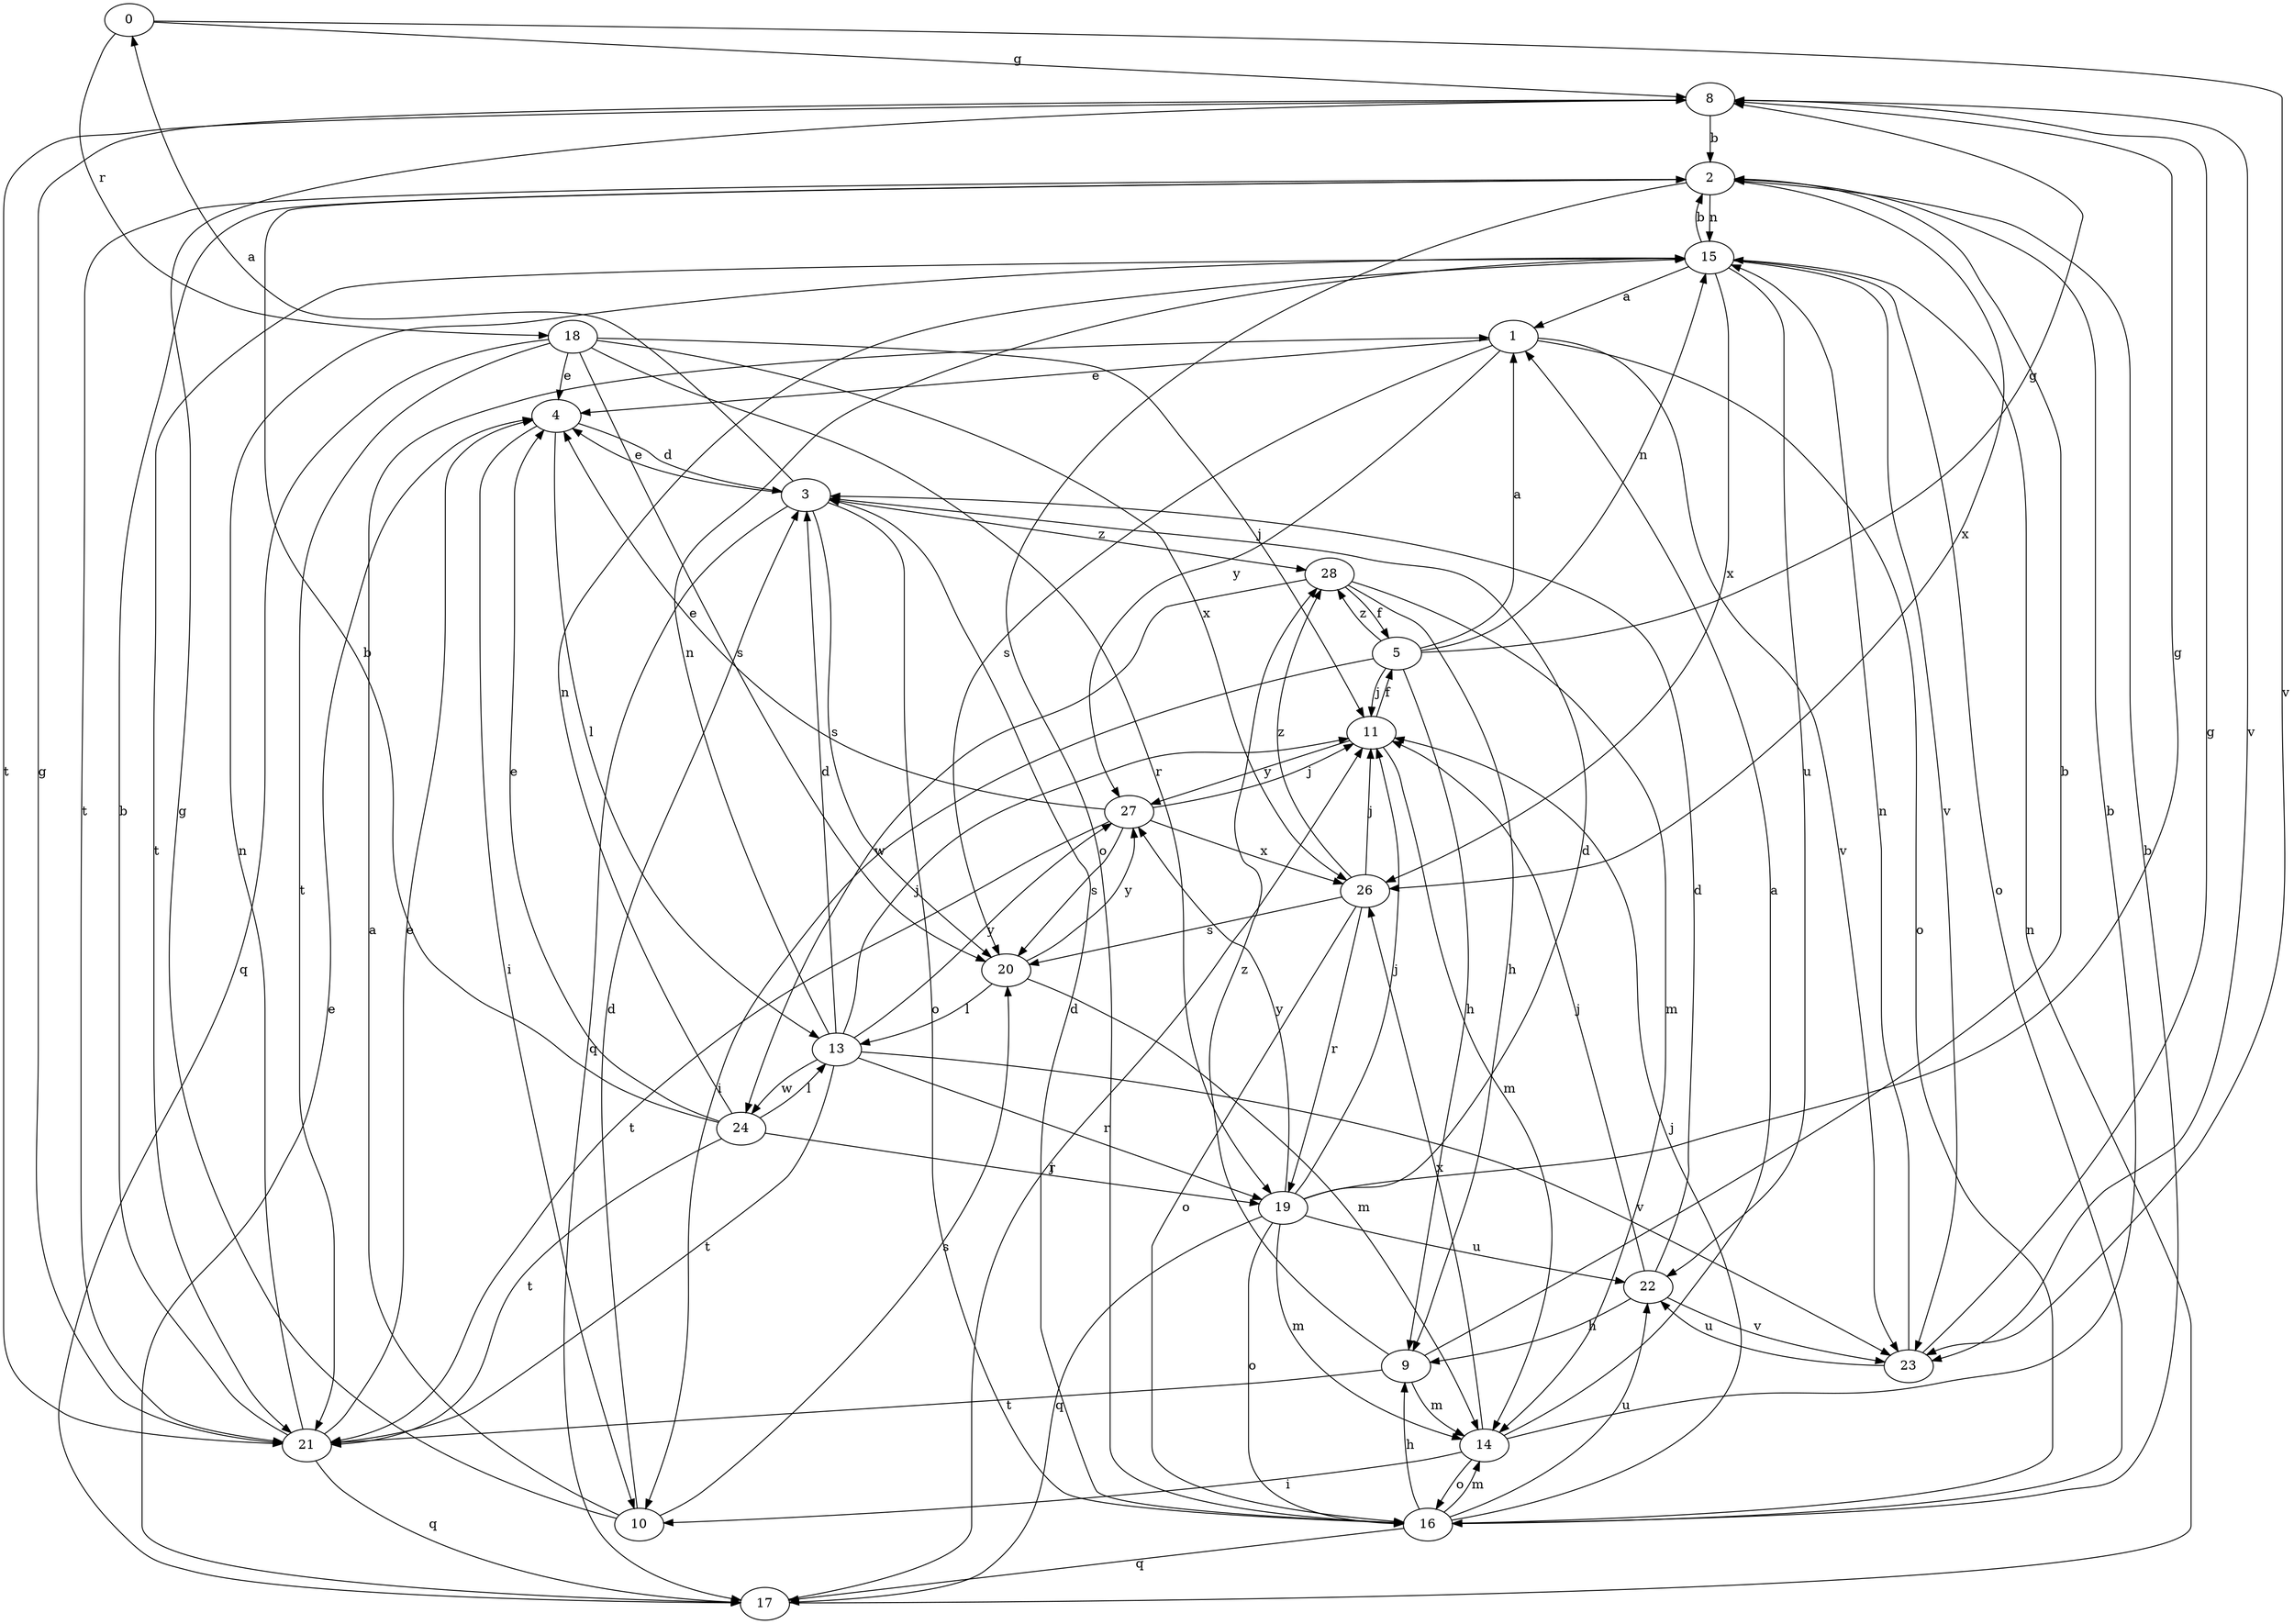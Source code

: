 strict digraph  {
0;
1;
2;
3;
4;
5;
8;
9;
10;
11;
13;
14;
15;
16;
17;
18;
19;
20;
21;
22;
23;
24;
26;
27;
28;
0 -> 8  [label=g];
0 -> 18  [label=r];
0 -> 23  [label=v];
1 -> 4  [label=e];
1 -> 16  [label=o];
1 -> 20  [label=s];
1 -> 23  [label=v];
1 -> 27  [label=y];
2 -> 15  [label=n];
2 -> 16  [label=o];
2 -> 21  [label=t];
2 -> 26  [label=x];
3 -> 0  [label=a];
3 -> 4  [label=e];
3 -> 16  [label=o];
3 -> 17  [label=q];
3 -> 20  [label=s];
3 -> 28  [label=z];
4 -> 3  [label=d];
4 -> 10  [label=i];
4 -> 13  [label=l];
5 -> 1  [label=a];
5 -> 8  [label=g];
5 -> 9  [label=h];
5 -> 10  [label=i];
5 -> 11  [label=j];
5 -> 15  [label=n];
5 -> 28  [label=z];
8 -> 2  [label=b];
8 -> 21  [label=t];
8 -> 23  [label=v];
9 -> 2  [label=b];
9 -> 14  [label=m];
9 -> 21  [label=t];
9 -> 28  [label=z];
10 -> 1  [label=a];
10 -> 3  [label=d];
10 -> 8  [label=g];
10 -> 20  [label=s];
11 -> 5  [label=f];
11 -> 14  [label=m];
11 -> 27  [label=y];
13 -> 3  [label=d];
13 -> 11  [label=j];
13 -> 15  [label=n];
13 -> 19  [label=r];
13 -> 21  [label=t];
13 -> 23  [label=v];
13 -> 24  [label=w];
13 -> 27  [label=y];
14 -> 1  [label=a];
14 -> 2  [label=b];
14 -> 10  [label=i];
14 -> 16  [label=o];
14 -> 26  [label=x];
15 -> 1  [label=a];
15 -> 2  [label=b];
15 -> 16  [label=o];
15 -> 21  [label=t];
15 -> 22  [label=u];
15 -> 23  [label=v];
15 -> 26  [label=x];
16 -> 2  [label=b];
16 -> 3  [label=d];
16 -> 9  [label=h];
16 -> 11  [label=j];
16 -> 14  [label=m];
16 -> 17  [label=q];
16 -> 22  [label=u];
17 -> 4  [label=e];
17 -> 11  [label=j];
17 -> 15  [label=n];
18 -> 4  [label=e];
18 -> 11  [label=j];
18 -> 17  [label=q];
18 -> 19  [label=r];
18 -> 20  [label=s];
18 -> 21  [label=t];
18 -> 26  [label=x];
19 -> 3  [label=d];
19 -> 8  [label=g];
19 -> 11  [label=j];
19 -> 14  [label=m];
19 -> 16  [label=o];
19 -> 17  [label=q];
19 -> 22  [label=u];
19 -> 27  [label=y];
20 -> 13  [label=l];
20 -> 14  [label=m];
20 -> 27  [label=y];
21 -> 2  [label=b];
21 -> 4  [label=e];
21 -> 8  [label=g];
21 -> 15  [label=n];
21 -> 17  [label=q];
22 -> 3  [label=d];
22 -> 9  [label=h];
22 -> 11  [label=j];
22 -> 23  [label=v];
23 -> 8  [label=g];
23 -> 15  [label=n];
23 -> 22  [label=u];
24 -> 2  [label=b];
24 -> 4  [label=e];
24 -> 13  [label=l];
24 -> 15  [label=n];
24 -> 19  [label=r];
24 -> 21  [label=t];
26 -> 11  [label=j];
26 -> 16  [label=o];
26 -> 19  [label=r];
26 -> 20  [label=s];
26 -> 28  [label=z];
27 -> 4  [label=e];
27 -> 11  [label=j];
27 -> 20  [label=s];
27 -> 21  [label=t];
27 -> 26  [label=x];
28 -> 5  [label=f];
28 -> 9  [label=h];
28 -> 14  [label=m];
28 -> 24  [label=w];
}
